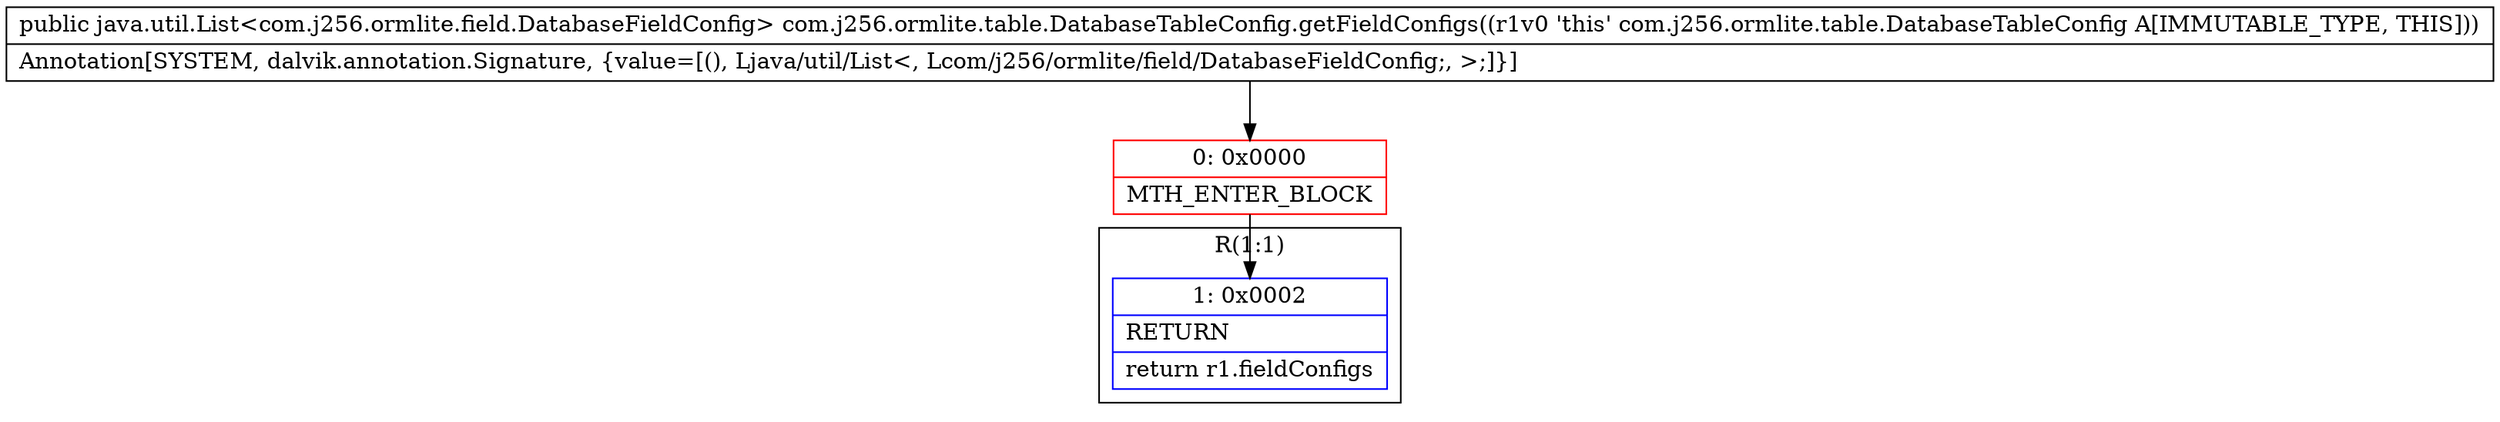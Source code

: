 digraph "CFG forcom.j256.ormlite.table.DatabaseTableConfig.getFieldConfigs()Ljava\/util\/List;" {
subgraph cluster_Region_1586229977 {
label = "R(1:1)";
node [shape=record,color=blue];
Node_1 [shape=record,label="{1\:\ 0x0002|RETURN\l|return r1.fieldConfigs\l}"];
}
Node_0 [shape=record,color=red,label="{0\:\ 0x0000|MTH_ENTER_BLOCK\l}"];
MethodNode[shape=record,label="{public java.util.List\<com.j256.ormlite.field.DatabaseFieldConfig\> com.j256.ormlite.table.DatabaseTableConfig.getFieldConfigs((r1v0 'this' com.j256.ormlite.table.DatabaseTableConfig A[IMMUTABLE_TYPE, THIS]))  | Annotation[SYSTEM, dalvik.annotation.Signature, \{value=[(), Ljava\/util\/List\<, Lcom\/j256\/ormlite\/field\/DatabaseFieldConfig;, \>;]\}]\l}"];
MethodNode -> Node_0;
Node_0 -> Node_1;
}

